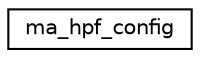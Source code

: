 digraph "Graphical Class Hierarchy"
{
 // LATEX_PDF_SIZE
  edge [fontname="Helvetica",fontsize="10",labelfontname="Helvetica",labelfontsize="10"];
  node [fontname="Helvetica",fontsize="10",shape=record];
  rankdir="LR";
  Node0 [label="ma_hpf_config",height=0.2,width=0.4,color="black", fillcolor="white", style="filled",URL="$structma__hpf__config.html",tooltip=" "];
}
